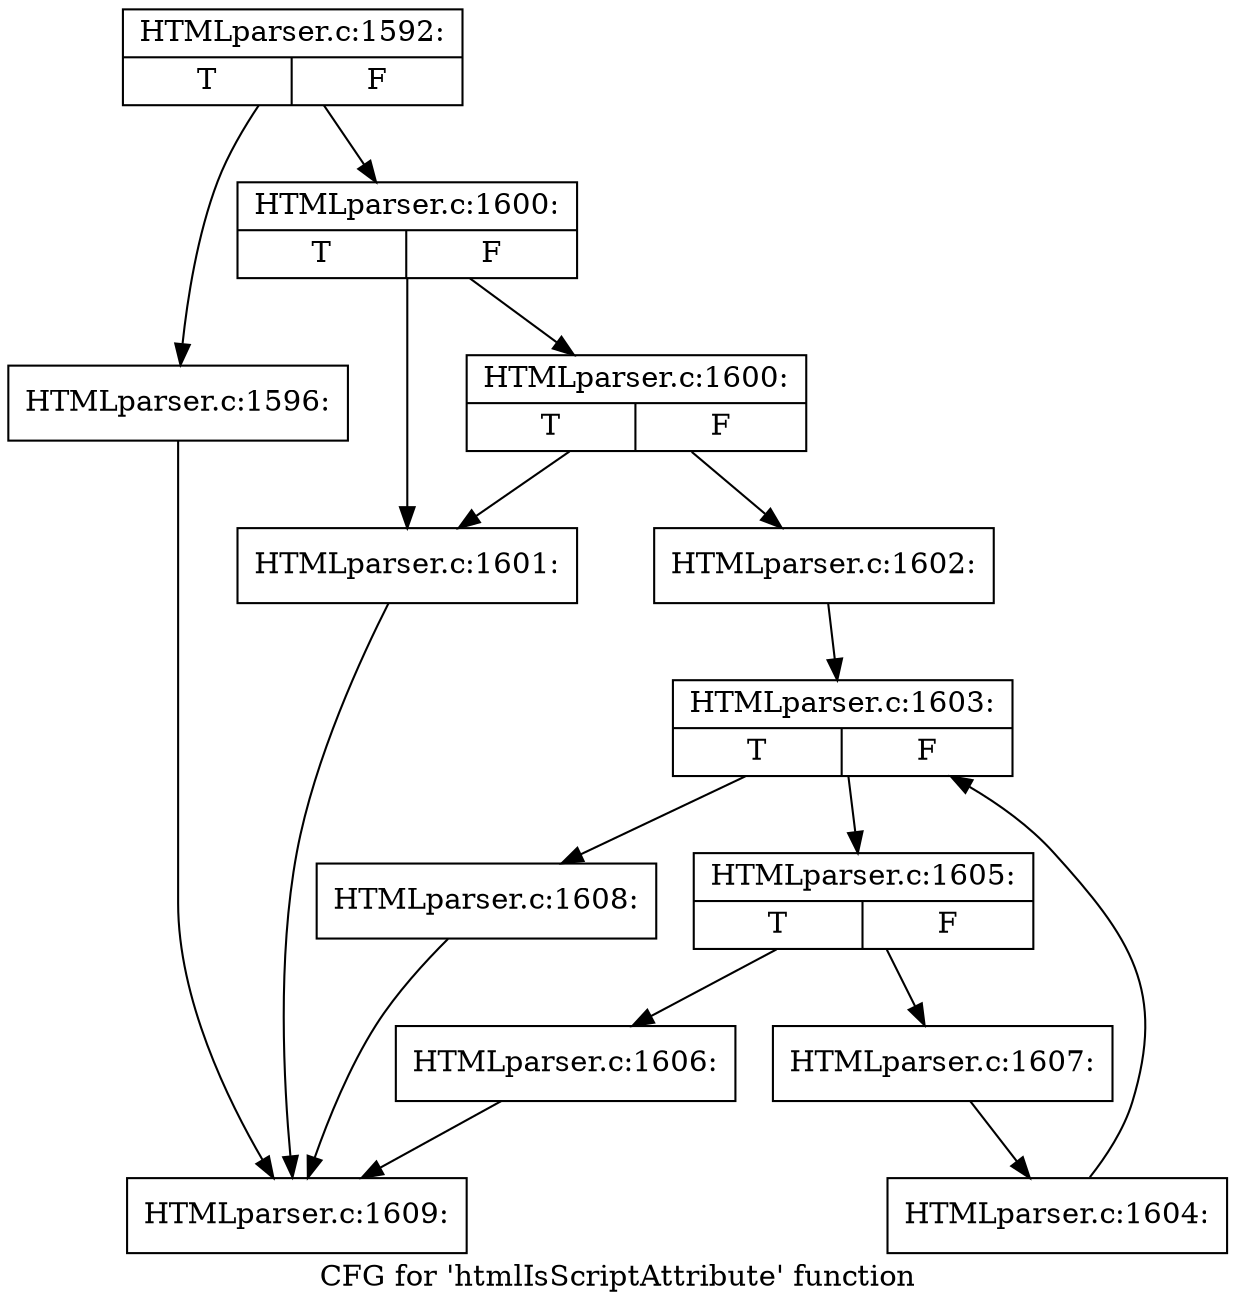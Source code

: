 digraph "CFG for 'htmlIsScriptAttribute' function" {
	label="CFG for 'htmlIsScriptAttribute' function";

	Node0x3b15d40 [shape=record,label="{HTMLparser.c:1592:|{<s0>T|<s1>F}}"];
	Node0x3b15d40 -> Node0x3b21660;
	Node0x3b15d40 -> Node0x3b216b0;
	Node0x3b21660 [shape=record,label="{HTMLparser.c:1596:}"];
	Node0x3b21660 -> Node0x3b21cb0;
	Node0x3b216b0 [shape=record,label="{HTMLparser.c:1600:|{<s0>T|<s1>F}}"];
	Node0x3b216b0 -> Node0x3b22710;
	Node0x3b216b0 -> Node0x3b227b0;
	Node0x3b227b0 [shape=record,label="{HTMLparser.c:1600:|{<s0>T|<s1>F}}"];
	Node0x3b227b0 -> Node0x3b22710;
	Node0x3b227b0 -> Node0x3b22760;
	Node0x3b22710 [shape=record,label="{HTMLparser.c:1601:}"];
	Node0x3b22710 -> Node0x3b21cb0;
	Node0x3b22760 [shape=record,label="{HTMLparser.c:1602:}"];
	Node0x3b22760 -> Node0x3b23390;
	Node0x3b23390 [shape=record,label="{HTMLparser.c:1603:|{<s0>T|<s1>F}}"];
	Node0x3b23390 -> Node0x3b23670;
	Node0x3b23390 -> Node0x3b231f0;
	Node0x3b23670 [shape=record,label="{HTMLparser.c:1605:|{<s0>T|<s1>F}}"];
	Node0x3b23670 -> Node0x3b23b30;
	Node0x3b23670 -> Node0x3b23b80;
	Node0x3b23b30 [shape=record,label="{HTMLparser.c:1606:}"];
	Node0x3b23b30 -> Node0x3b21cb0;
	Node0x3b23b80 [shape=record,label="{HTMLparser.c:1607:}"];
	Node0x3b23b80 -> Node0x3b235e0;
	Node0x3b235e0 [shape=record,label="{HTMLparser.c:1604:}"];
	Node0x3b235e0 -> Node0x3b23390;
	Node0x3b231f0 [shape=record,label="{HTMLparser.c:1608:}"];
	Node0x3b231f0 -> Node0x3b21cb0;
	Node0x3b21cb0 [shape=record,label="{HTMLparser.c:1609:}"];
}
